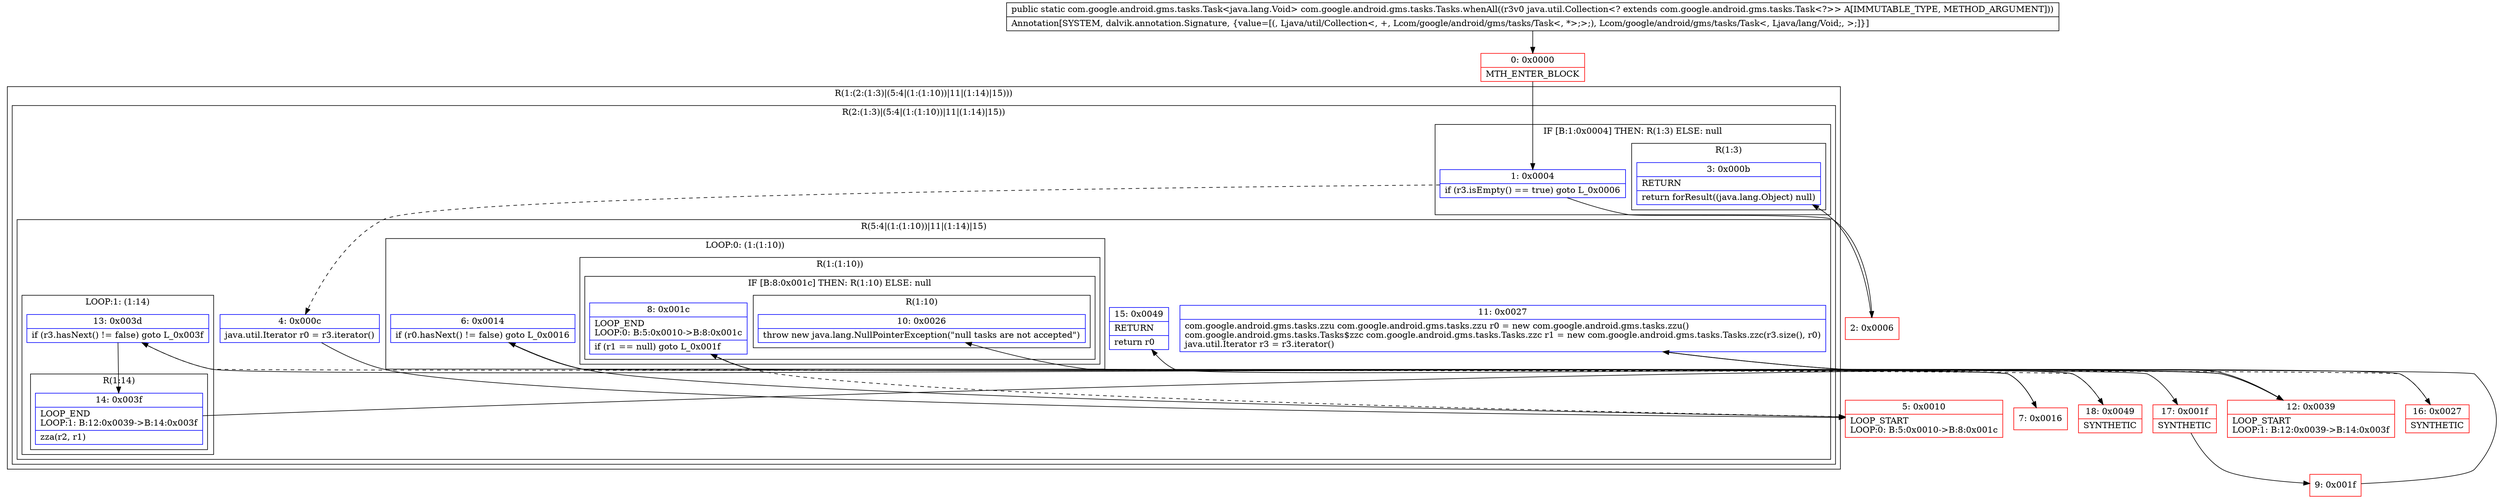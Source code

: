 digraph "CFG forcom.google.android.gms.tasks.Tasks.whenAll(Ljava\/util\/Collection;)Lcom\/google\/android\/gms\/tasks\/Task;" {
subgraph cluster_Region_378598181 {
label = "R(1:(2:(1:3)|(5:4|(1:(1:10))|11|(1:14)|15)))";
node [shape=record,color=blue];
subgraph cluster_Region_644235000 {
label = "R(2:(1:3)|(5:4|(1:(1:10))|11|(1:14)|15))";
node [shape=record,color=blue];
subgraph cluster_IfRegion_272510064 {
label = "IF [B:1:0x0004] THEN: R(1:3) ELSE: null";
node [shape=record,color=blue];
Node_1 [shape=record,label="{1\:\ 0x0004|if (r3.isEmpty() == true) goto L_0x0006\l}"];
subgraph cluster_Region_1076571116 {
label = "R(1:3)";
node [shape=record,color=blue];
Node_3 [shape=record,label="{3\:\ 0x000b|RETURN\l|return forResult((java.lang.Object) null)\l}"];
}
}
subgraph cluster_Region_1024594380 {
label = "R(5:4|(1:(1:10))|11|(1:14)|15)";
node [shape=record,color=blue];
Node_4 [shape=record,label="{4\:\ 0x000c|java.util.Iterator r0 = r3.iterator()\l}"];
subgraph cluster_LoopRegion_1362354455 {
label = "LOOP:0: (1:(1:10))";
node [shape=record,color=blue];
Node_6 [shape=record,label="{6\:\ 0x0014|if (r0.hasNext() != false) goto L_0x0016\l}"];
subgraph cluster_Region_1186305079 {
label = "R(1:(1:10))";
node [shape=record,color=blue];
subgraph cluster_IfRegion_654933309 {
label = "IF [B:8:0x001c] THEN: R(1:10) ELSE: null";
node [shape=record,color=blue];
Node_8 [shape=record,label="{8\:\ 0x001c|LOOP_END\lLOOP:0: B:5:0x0010\-\>B:8:0x001c\l|if (r1 == null) goto L_0x001f\l}"];
subgraph cluster_Region_1055147643 {
label = "R(1:10)";
node [shape=record,color=blue];
Node_10 [shape=record,label="{10\:\ 0x0026|throw new java.lang.NullPointerException(\"null tasks are not accepted\")\l}"];
}
}
}
}
Node_11 [shape=record,label="{11\:\ 0x0027|com.google.android.gms.tasks.zzu com.google.android.gms.tasks.zzu r0 = new com.google.android.gms.tasks.zzu()\lcom.google.android.gms.tasks.Tasks$zzc com.google.android.gms.tasks.Tasks.zzc r1 = new com.google.android.gms.tasks.Tasks.zzc(r3.size(), r0)\ljava.util.Iterator r3 = r3.iterator()\l}"];
subgraph cluster_LoopRegion_1888564201 {
label = "LOOP:1: (1:14)";
node [shape=record,color=blue];
Node_13 [shape=record,label="{13\:\ 0x003d|if (r3.hasNext() != false) goto L_0x003f\l}"];
subgraph cluster_Region_1156587777 {
label = "R(1:14)";
node [shape=record,color=blue];
Node_14 [shape=record,label="{14\:\ 0x003f|LOOP_END\lLOOP:1: B:12:0x0039\-\>B:14:0x003f\l|zza(r2, r1)\l}"];
}
}
Node_15 [shape=record,label="{15\:\ 0x0049|RETURN\l|return r0\l}"];
}
}
}
Node_0 [shape=record,color=red,label="{0\:\ 0x0000|MTH_ENTER_BLOCK\l}"];
Node_2 [shape=record,color=red,label="{2\:\ 0x0006}"];
Node_5 [shape=record,color=red,label="{5\:\ 0x0010|LOOP_START\lLOOP:0: B:5:0x0010\-\>B:8:0x001c\l}"];
Node_7 [shape=record,color=red,label="{7\:\ 0x0016}"];
Node_9 [shape=record,color=red,label="{9\:\ 0x001f}"];
Node_12 [shape=record,color=red,label="{12\:\ 0x0039|LOOP_START\lLOOP:1: B:12:0x0039\-\>B:14:0x003f\l}"];
Node_16 [shape=record,color=red,label="{16\:\ 0x0027|SYNTHETIC\l}"];
Node_17 [shape=record,color=red,label="{17\:\ 0x001f|SYNTHETIC\l}"];
Node_18 [shape=record,color=red,label="{18\:\ 0x0049|SYNTHETIC\l}"];
MethodNode[shape=record,label="{public static com.google.android.gms.tasks.Task\<java.lang.Void\> com.google.android.gms.tasks.Tasks.whenAll((r3v0 java.util.Collection\<? extends com.google.android.gms.tasks.Task\<?\>\> A[IMMUTABLE_TYPE, METHOD_ARGUMENT]))  | Annotation[SYSTEM, dalvik.annotation.Signature, \{value=[(, Ljava\/util\/Collection\<, +, Lcom\/google\/android\/gms\/tasks\/Task\<, *\>;\>;), Lcom\/google\/android\/gms\/tasks\/Task\<, Ljava\/lang\/Void;, \>;]\}]\l}"];
MethodNode -> Node_0;
Node_1 -> Node_2;
Node_1 -> Node_4[style=dashed];
Node_4 -> Node_5;
Node_6 -> Node_7;
Node_6 -> Node_16[style=dashed];
Node_8 -> Node_5[style=dashed];
Node_8 -> Node_17;
Node_11 -> Node_12;
Node_13 -> Node_14;
Node_13 -> Node_18[style=dashed];
Node_14 -> Node_12;
Node_0 -> Node_1;
Node_2 -> Node_3;
Node_5 -> Node_6;
Node_7 -> Node_8;
Node_9 -> Node_10;
Node_12 -> Node_13;
Node_16 -> Node_11;
Node_17 -> Node_9;
Node_18 -> Node_15;
}

